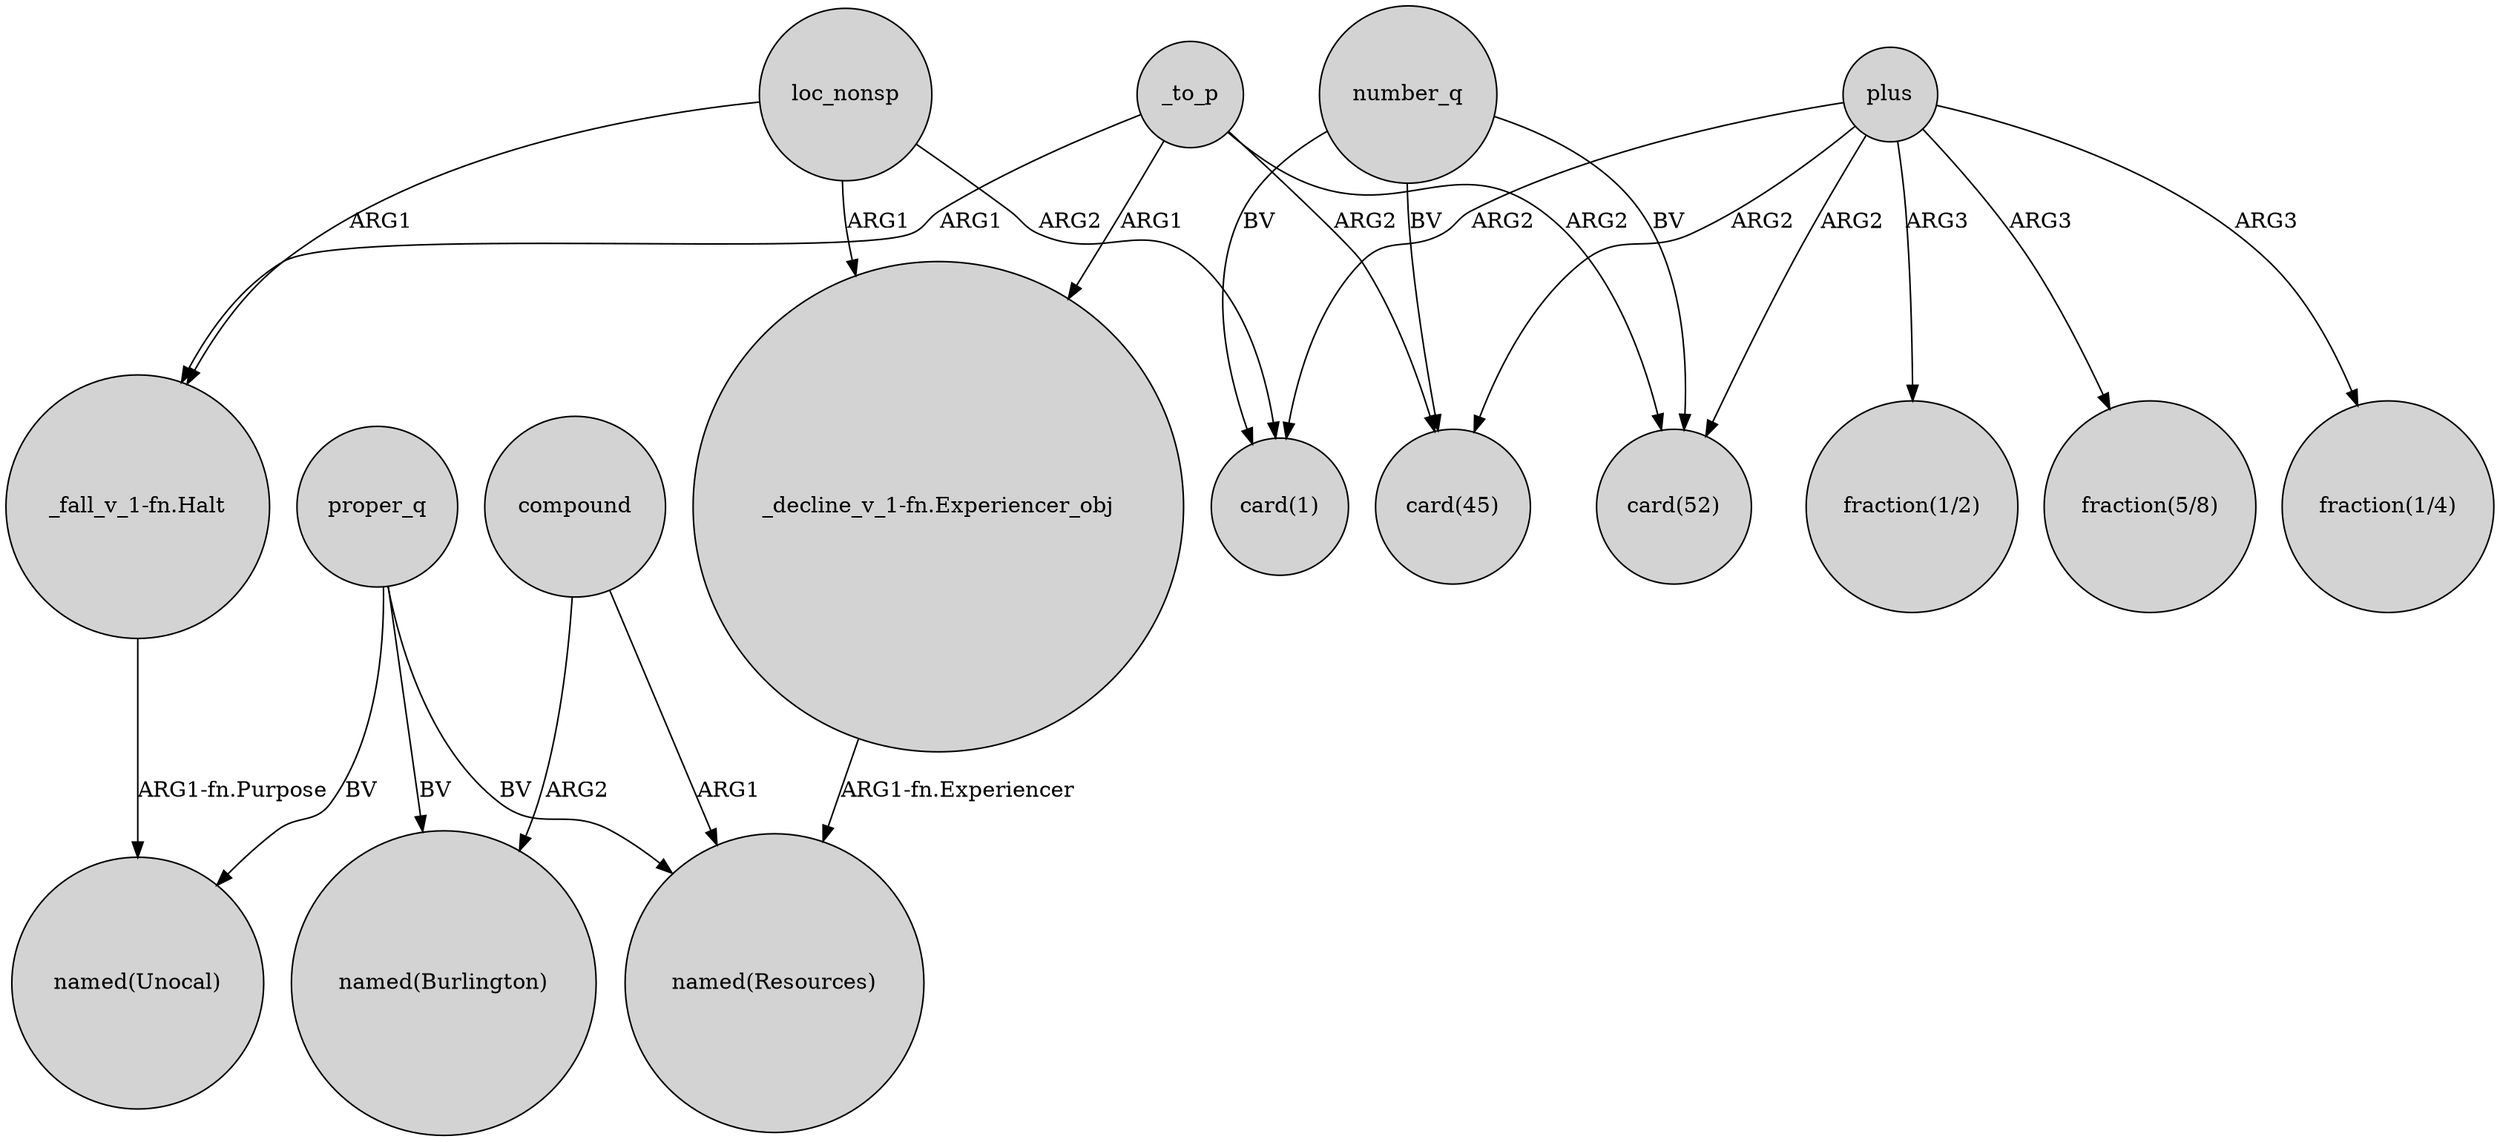 digraph {
	node [shape=circle style=filled]
	number_q -> "card(1)" [label=BV]
	loc_nonsp -> "_decline_v_1-fn.Experiencer_obj" [label=ARG1]
	proper_q -> "named(Resources)" [label=BV]
	plus -> "fraction(5/8)" [label=ARG3]
	compound -> "named(Resources)" [label=ARG1]
	proper_q -> "named(Unocal)" [label=BV]
	"_decline_v_1-fn.Experiencer_obj" -> "named(Resources)" [label="ARG1-fn.Experiencer"]
	loc_nonsp -> "card(1)" [label=ARG2]
	plus -> "card(1)" [label=ARG2]
	loc_nonsp -> "_fall_v_1-fn.Halt" [label=ARG1]
	compound -> "named(Burlington)" [label=ARG2]
	_to_p -> "_decline_v_1-fn.Experiencer_obj" [label=ARG1]
	number_q -> "card(45)" [label=BV]
	"_fall_v_1-fn.Halt" -> "named(Unocal)" [label="ARG1-fn.Purpose"]
	_to_p -> "card(52)" [label=ARG2]
	plus -> "card(52)" [label=ARG2]
	plus -> "fraction(1/4)" [label=ARG3]
	_to_p -> "card(45)" [label=ARG2]
	number_q -> "card(52)" [label=BV]
	plus -> "card(45)" [label=ARG2]
	proper_q -> "named(Burlington)" [label=BV]
	_to_p -> "_fall_v_1-fn.Halt" [label=ARG1]
	plus -> "fraction(1/2)" [label=ARG3]
}
